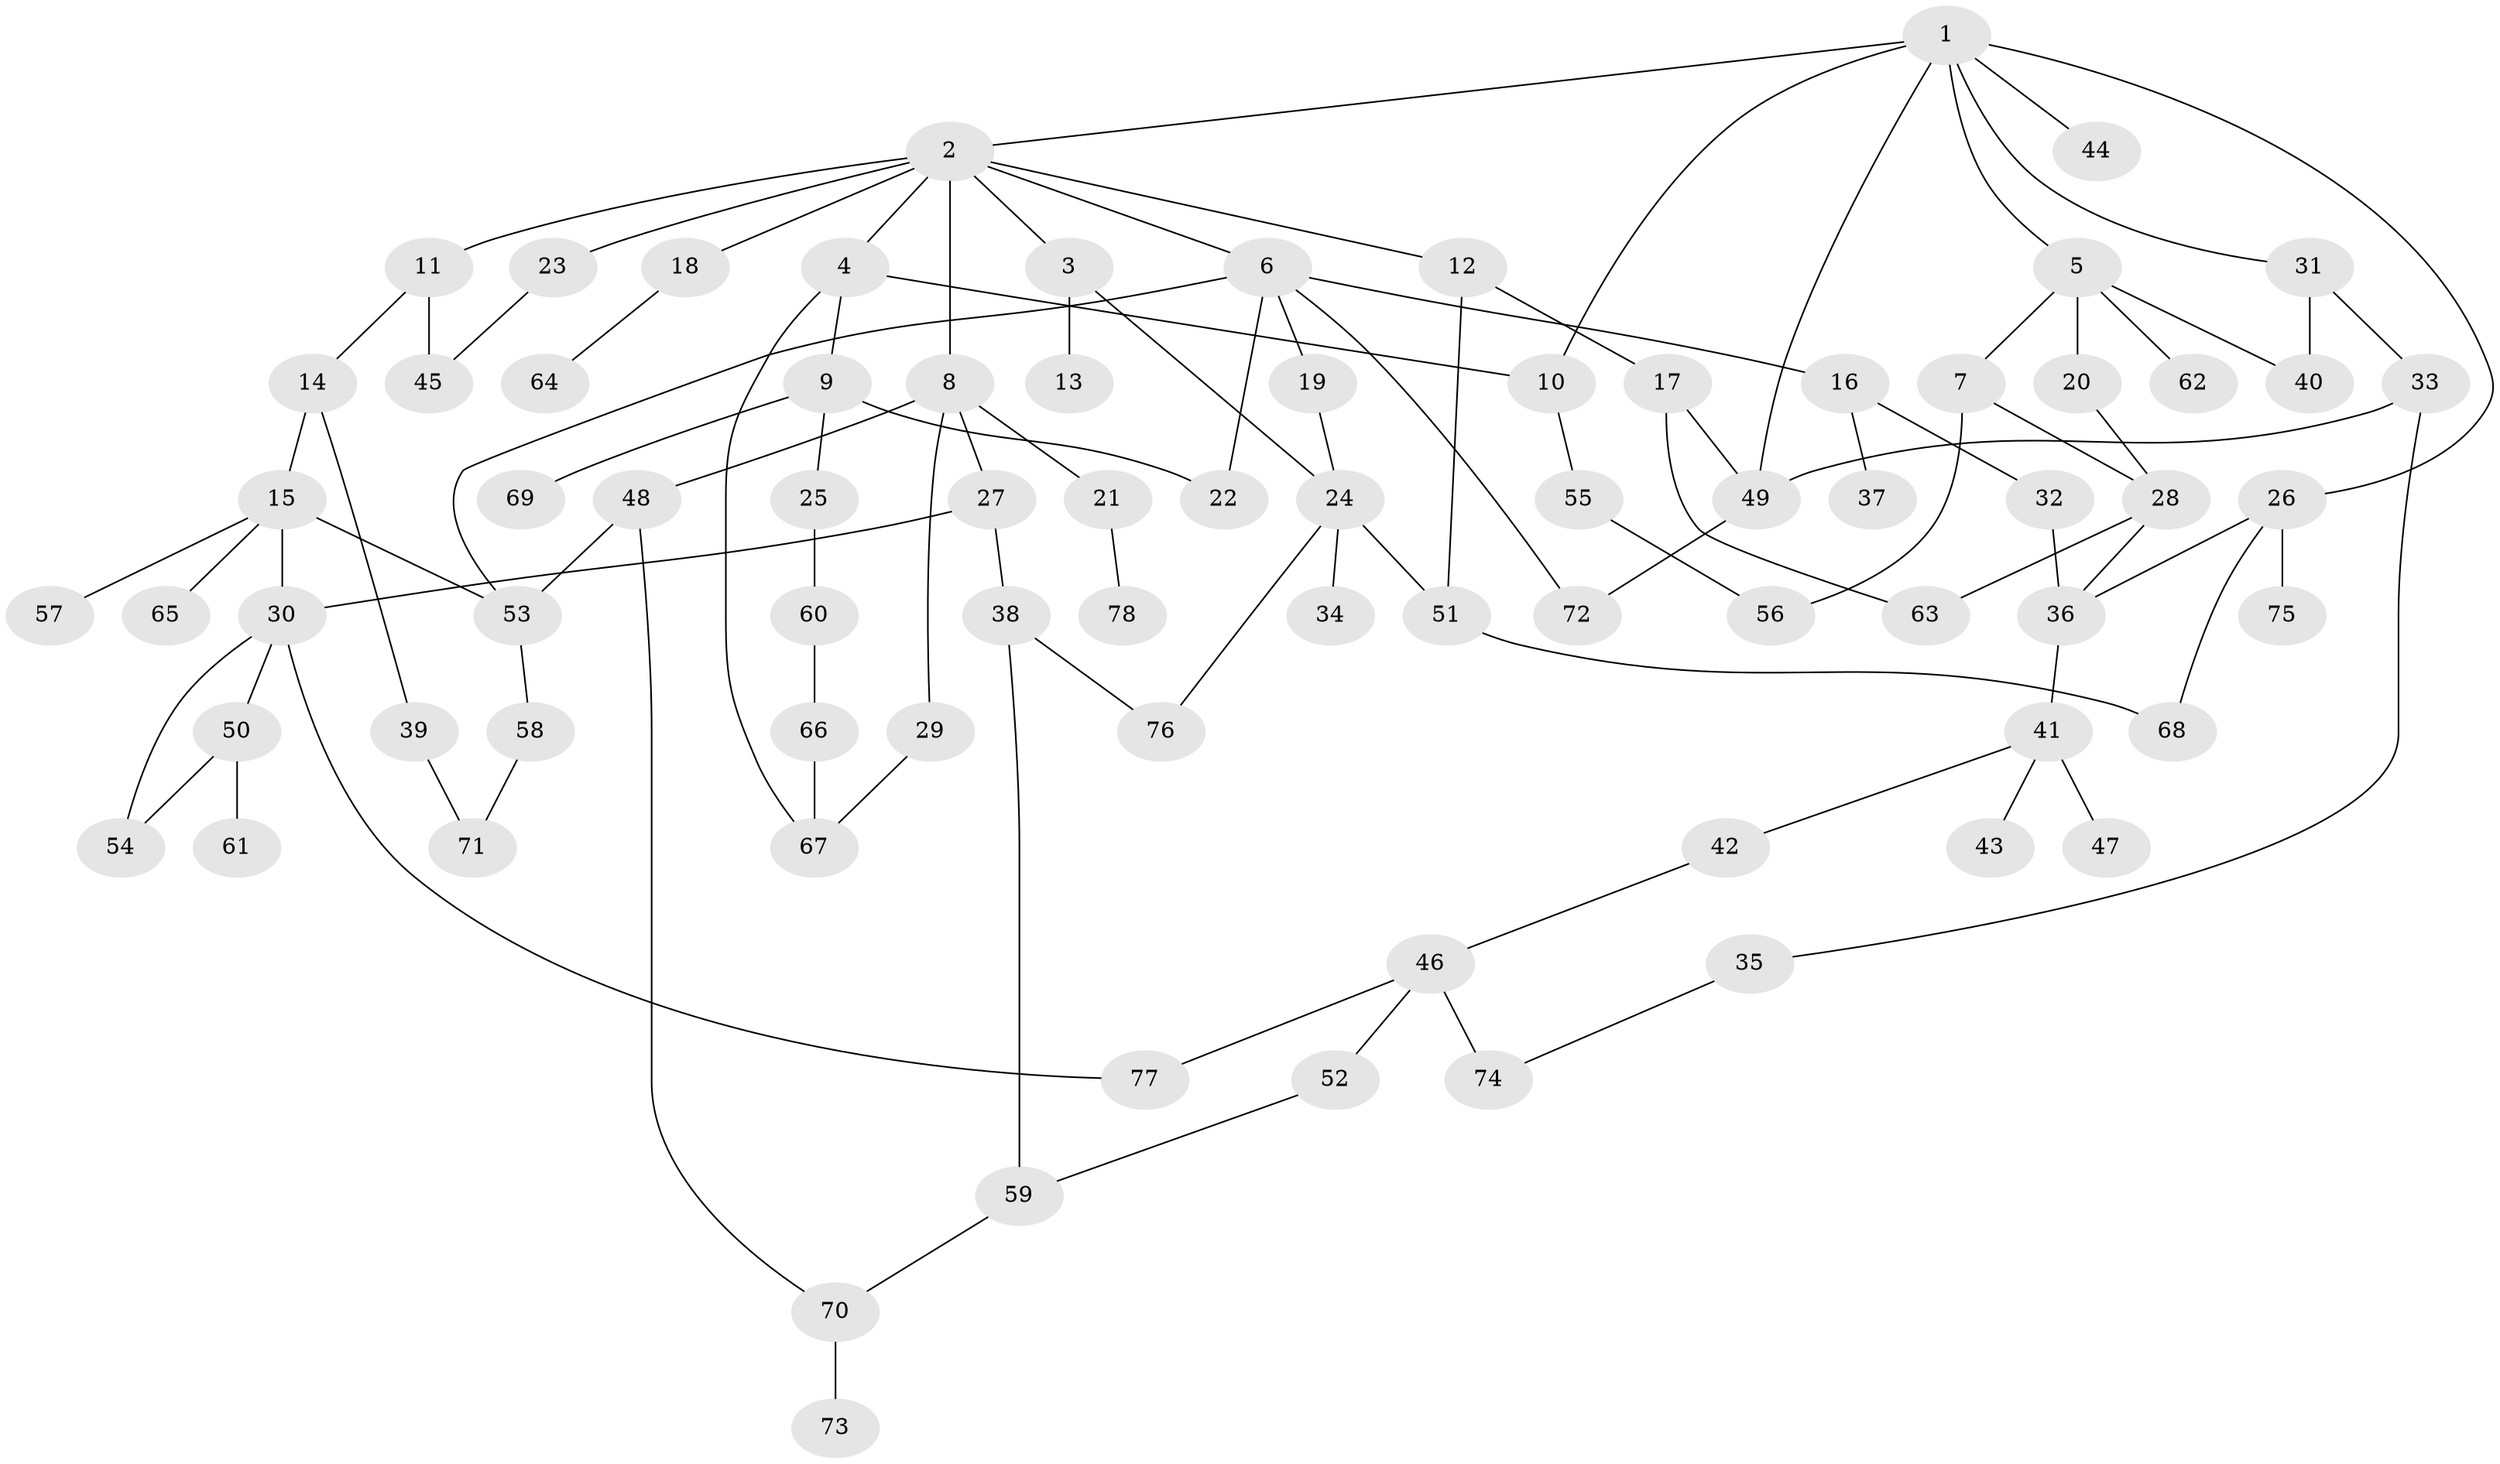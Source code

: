 // Generated by graph-tools (version 1.1) at 2025/49/03/09/25 03:49:20]
// undirected, 78 vertices, 104 edges
graph export_dot {
graph [start="1"]
  node [color=gray90,style=filled];
  1;
  2;
  3;
  4;
  5;
  6;
  7;
  8;
  9;
  10;
  11;
  12;
  13;
  14;
  15;
  16;
  17;
  18;
  19;
  20;
  21;
  22;
  23;
  24;
  25;
  26;
  27;
  28;
  29;
  30;
  31;
  32;
  33;
  34;
  35;
  36;
  37;
  38;
  39;
  40;
  41;
  42;
  43;
  44;
  45;
  46;
  47;
  48;
  49;
  50;
  51;
  52;
  53;
  54;
  55;
  56;
  57;
  58;
  59;
  60;
  61;
  62;
  63;
  64;
  65;
  66;
  67;
  68;
  69;
  70;
  71;
  72;
  73;
  74;
  75;
  76;
  77;
  78;
  1 -- 2;
  1 -- 5;
  1 -- 10;
  1 -- 26;
  1 -- 31;
  1 -- 44;
  1 -- 49;
  2 -- 3;
  2 -- 4;
  2 -- 6;
  2 -- 8;
  2 -- 11;
  2 -- 12;
  2 -- 18;
  2 -- 23;
  3 -- 13;
  3 -- 24;
  4 -- 9;
  4 -- 10;
  4 -- 67;
  5 -- 7;
  5 -- 20;
  5 -- 40;
  5 -- 62;
  6 -- 16;
  6 -- 19;
  6 -- 22;
  6 -- 72;
  6 -- 53;
  7 -- 56;
  7 -- 28;
  8 -- 21;
  8 -- 27;
  8 -- 29;
  8 -- 48;
  9 -- 25;
  9 -- 69;
  9 -- 22;
  10 -- 55;
  11 -- 14;
  11 -- 45;
  12 -- 17;
  12 -- 51;
  14 -- 15;
  14 -- 39;
  15 -- 57;
  15 -- 65;
  15 -- 53;
  15 -- 30;
  16 -- 32;
  16 -- 37;
  17 -- 63;
  17 -- 49;
  18 -- 64;
  19 -- 24;
  20 -- 28;
  21 -- 78;
  23 -- 45;
  24 -- 34;
  24 -- 51;
  24 -- 76;
  25 -- 60;
  26 -- 75;
  26 -- 36;
  26 -- 68;
  27 -- 30;
  27 -- 38;
  28 -- 36;
  28 -- 63;
  29 -- 67;
  30 -- 50;
  30 -- 77;
  30 -- 54;
  31 -- 33;
  31 -- 40;
  32 -- 36;
  33 -- 35;
  33 -- 49;
  35 -- 74;
  36 -- 41;
  38 -- 59;
  38 -- 76;
  39 -- 71;
  41 -- 42;
  41 -- 43;
  41 -- 47;
  42 -- 46;
  46 -- 52;
  46 -- 74;
  46 -- 77;
  48 -- 53;
  48 -- 70;
  49 -- 72;
  50 -- 54;
  50 -- 61;
  51 -- 68;
  52 -- 59;
  53 -- 58;
  55 -- 56;
  58 -- 71;
  59 -- 70;
  60 -- 66;
  66 -- 67;
  70 -- 73;
}
